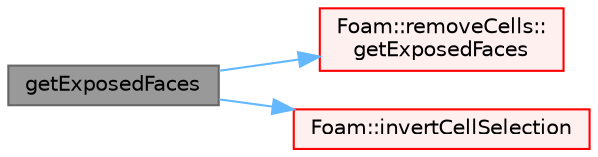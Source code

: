 digraph "getExposedFaces"
{
 // LATEX_PDF_SIZE
  bgcolor="transparent";
  edge [fontname=Helvetica,fontsize=10,labelfontname=Helvetica,labelfontsize=10];
  node [fontname=Helvetica,fontsize=10,shape=box,height=0.2,width=0.4];
  rankdir="LR";
  Node1 [id="Node000001",label="getExposedFaces",height=0.2,width=0.4,color="gray40", fillcolor="grey60", style="filled", fontcolor="black",tooltip=" "];
  Node1 -> Node2 [id="edge1_Node000001_Node000002",color="steelblue1",style="solid",tooltip=" "];
  Node2 [id="Node000002",label="Foam::removeCells::\lgetExposedFaces",height=0.2,width=0.4,color="red", fillcolor="#FFF0F0", style="filled",URL="$classFoam_1_1removeCells.html#a7641db570adc9e65bf421f557c96da65",tooltip=" "];
  Node1 -> Node20 [id="edge2_Node000001_Node000020",color="steelblue1",style="solid",tooltip=" "];
  Node20 [id="Node000020",label="Foam::invertCellSelection",height=0.2,width=0.4,color="red", fillcolor="#FFF0F0", style="filled",URL="$namespaceFoam.html#a2676be2900b3e31daa2a93d0788bafd7",tooltip=" "];
}
